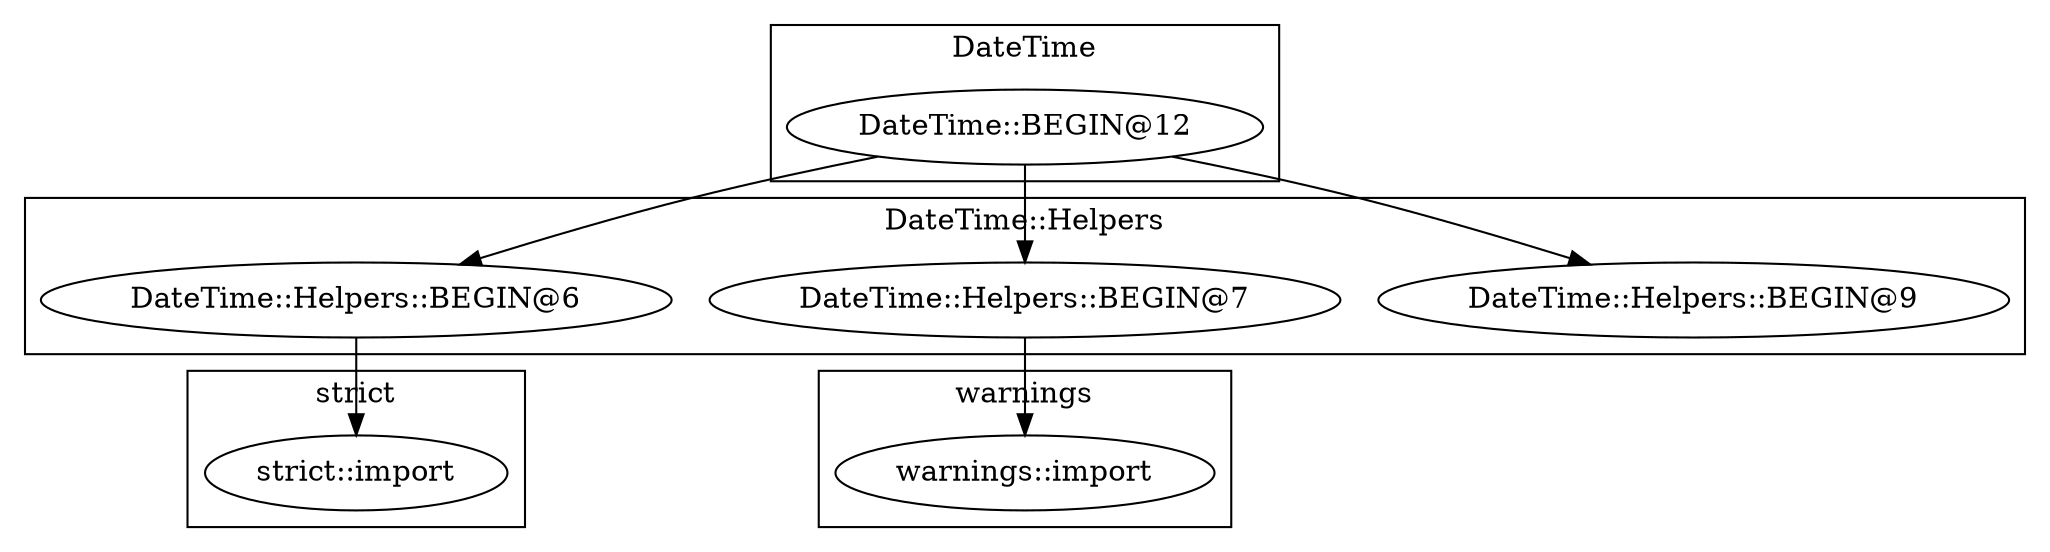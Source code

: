 digraph {
graph [overlap=false]
subgraph cluster_DateTime {
	label="DateTime";
	"DateTime::BEGIN@12";
}
subgraph cluster_warnings {
	label="warnings";
	"warnings::import";
}
subgraph cluster_strict {
	label="strict";
	"strict::import";
}
subgraph cluster_DateTime_Helpers {
	label="DateTime::Helpers";
	"DateTime::Helpers::BEGIN@9";
	"DateTime::Helpers::BEGIN@6";
	"DateTime::Helpers::BEGIN@7";
}
"DateTime::BEGIN@12" -> "DateTime::Helpers::BEGIN@9";
"DateTime::Helpers::BEGIN@7" -> "warnings::import";
"DateTime::BEGIN@12" -> "DateTime::Helpers::BEGIN@6";
"DateTime::Helpers::BEGIN@6" -> "strict::import";
"DateTime::BEGIN@12" -> "DateTime::Helpers::BEGIN@7";
}
